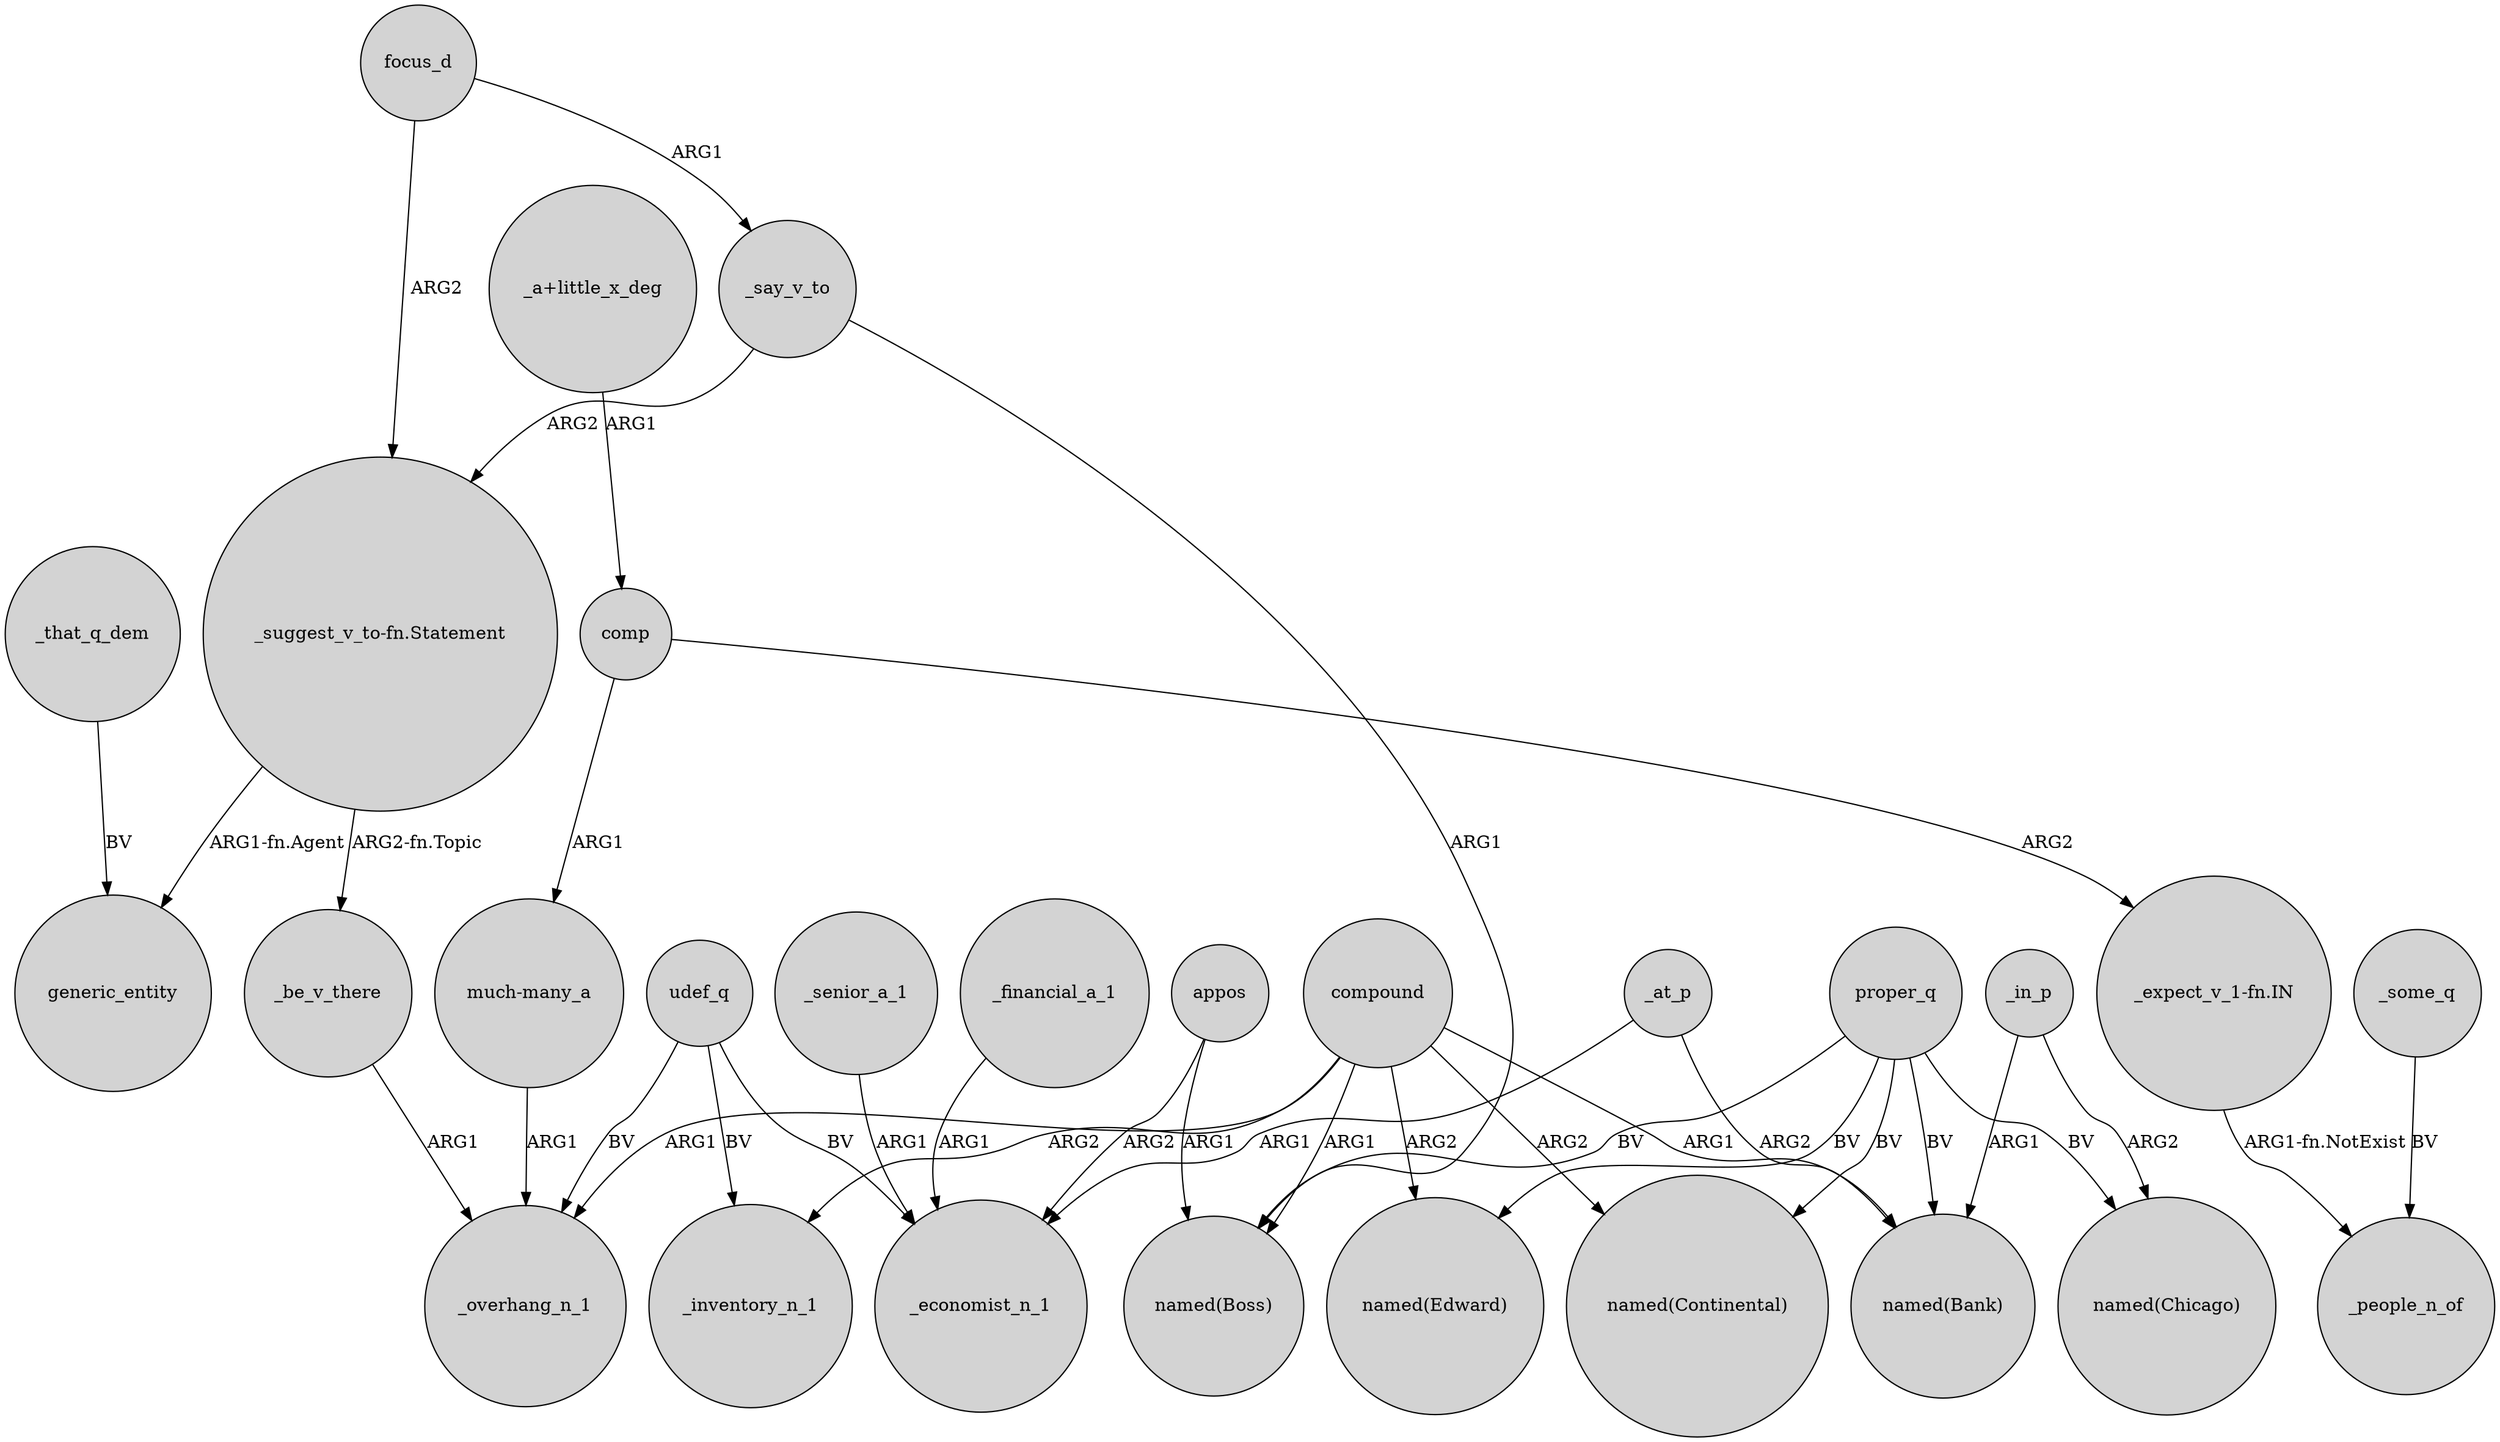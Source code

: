 digraph {
	node [shape=circle style=filled]
	focus_d -> "_suggest_v_to-fn.Statement" [label=ARG2]
	_at_p -> "named(Bank)" [label=ARG2]
	appos -> "named(Boss)" [label=ARG1]
	compound -> _overhang_n_1 [label=ARG1]
	comp -> "_expect_v_1-fn.IN" [label=ARG2]
	compound -> "named(Continental)" [label=ARG2]
	_that_q_dem -> generic_entity [label=BV]
	"_suggest_v_to-fn.Statement" -> _be_v_there [label="ARG2-fn.Topic"]
	appos -> _economist_n_1 [label=ARG2]
	"much-many_a" -> _overhang_n_1 [label=ARG1]
	_in_p -> "named(Bank)" [label=ARG1]
	udef_q -> _economist_n_1 [label=BV]
	_financial_a_1 -> _economist_n_1 [label=ARG1]
	compound -> _inventory_n_1 [label=ARG2]
	proper_q -> "named(Bank)" [label=BV]
	_be_v_there -> _overhang_n_1 [label=ARG1]
	compound -> "named(Edward)" [label=ARG2]
	_say_v_to -> "named(Boss)" [label=ARG1]
	_say_v_to -> "_suggest_v_to-fn.Statement" [label=ARG2]
	_in_p -> "named(Chicago)" [label=ARG2]
	"_expect_v_1-fn.IN" -> _people_n_of [label="ARG1-fn.NotExist"]
	comp -> "much-many_a" [label=ARG1]
	"_suggest_v_to-fn.Statement" -> generic_entity [label="ARG1-fn.Agent"]
	proper_q -> "named(Continental)" [label=BV]
	_at_p -> _economist_n_1 [label=ARG1]
	_some_q -> _people_n_of [label=BV]
	udef_q -> _inventory_n_1 [label=BV]
	udef_q -> _overhang_n_1 [label=BV]
	compound -> "named(Boss)" [label=ARG1]
	compound -> "named(Bank)" [label=ARG1]
	_senior_a_1 -> _economist_n_1 [label=ARG1]
	"_a+little_x_deg" -> comp [label=ARG1]
	proper_q -> "named(Edward)" [label=BV]
	proper_q -> "named(Boss)" [label=BV]
	proper_q -> "named(Chicago)" [label=BV]
	focus_d -> _say_v_to [label=ARG1]
}
